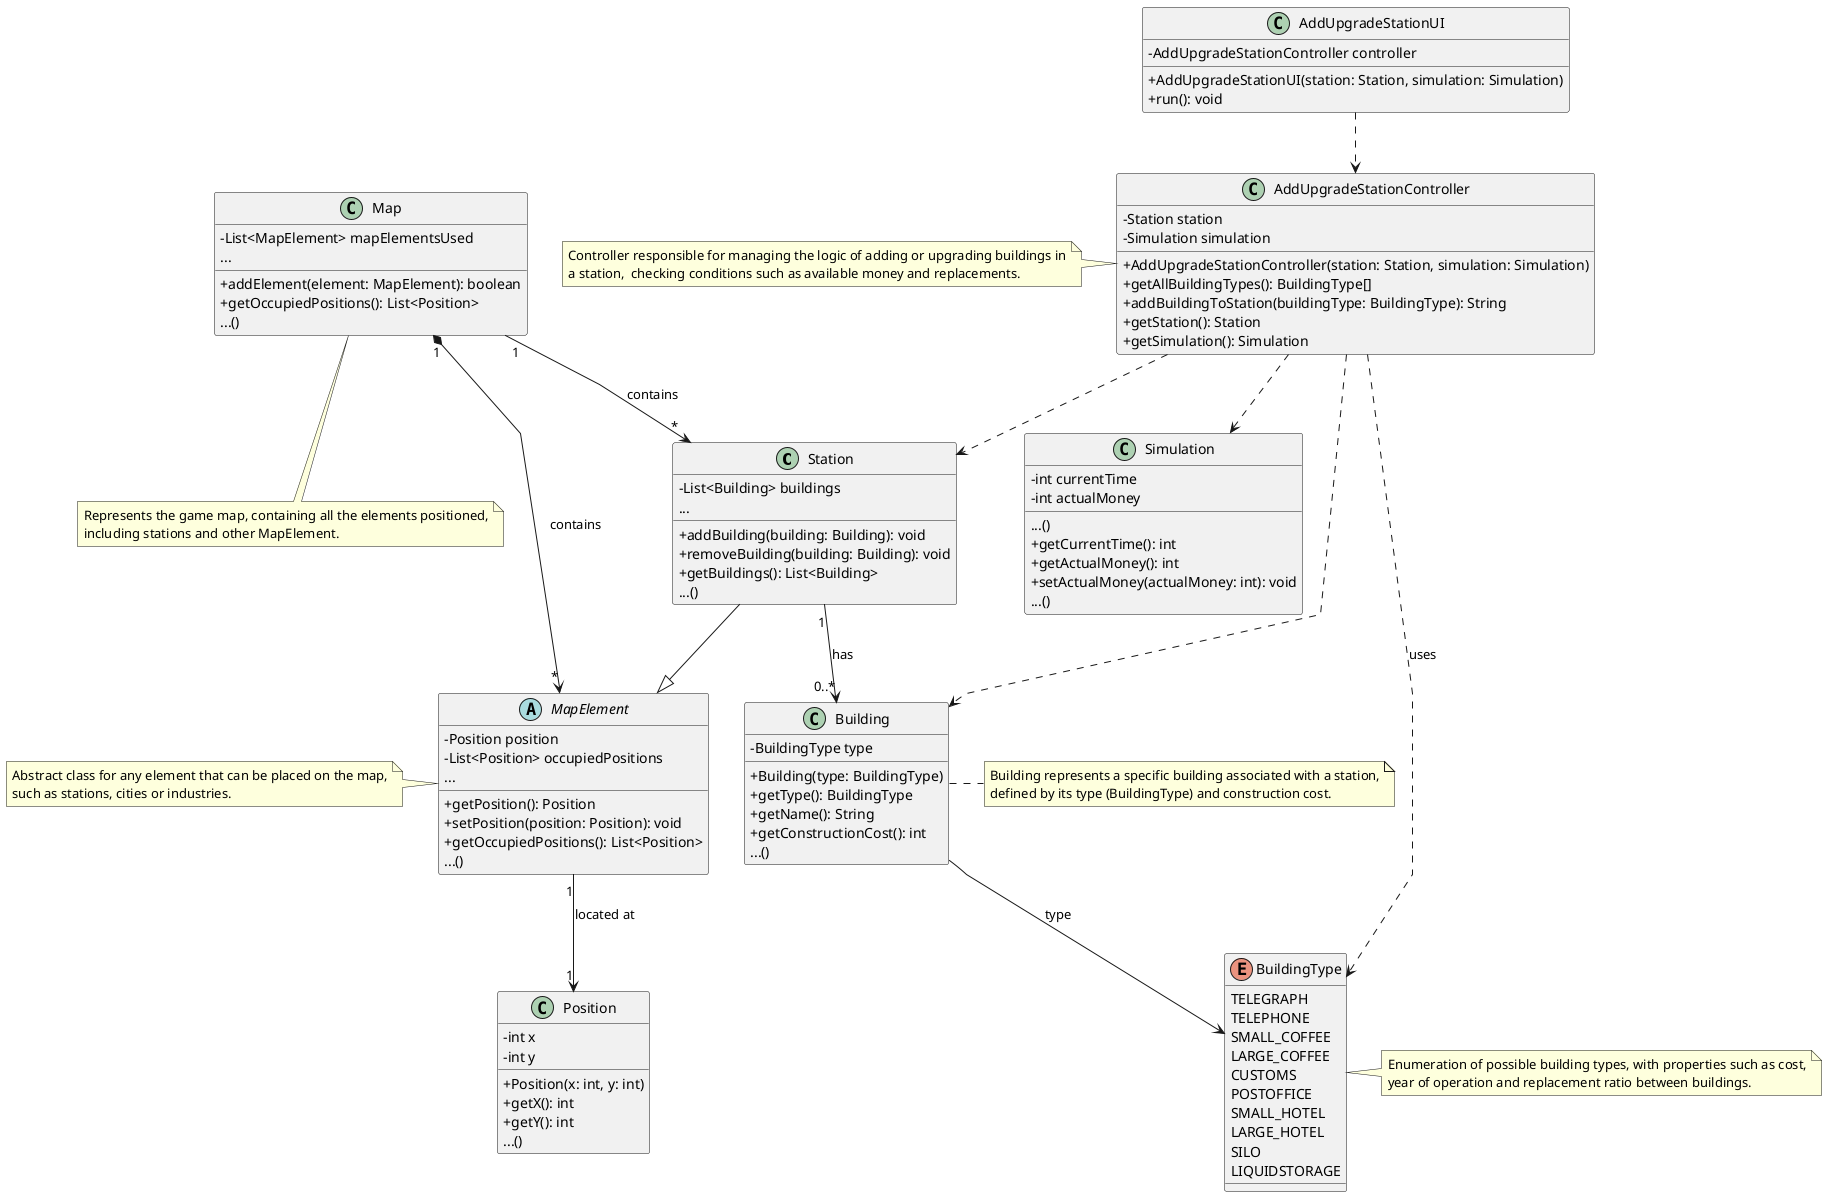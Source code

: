 @startuml
skinparam packageStyle rectangle
skinparam shadowing false
skinparam linetype polyline
skinparam classAttributeIconSize 0

' --- Classes do US06 ---
class Station {
    - List<Building> buildings
    ...
    + addBuilding(building: Building): void
    + removeBuilding(building: Building): void
    + getBuildings(): List<Building>
    ...()
}

class Building {
    - BuildingType type

    + Building(type: BuildingType)
    + getType(): BuildingType
    + getName(): String
    + getConstructionCost(): int
    ...()

}

enum BuildingType {
    TELEGRAPH
    TELEPHONE
    SMALL_COFFEE
    LARGE_COFFEE
    CUSTOMS
    POSTOFFICE
    SMALL_HOTEL
    LARGE_HOTEL
    SILO
    LIQUIDSTORAGE
}

class AddUpgradeStationUI {
  - AddUpgradeStationController controller
  + AddUpgradeStationUI(station: Station, simulation: Simulation)
  + run(): void
}

class AddUpgradeStationController {
  - Station station
  - Simulation simulation
  + AddUpgradeStationController(station: Station, simulation: Simulation)
  + getAllBuildingTypes(): BuildingType[]
  + addBuildingToStation(buildingType: BuildingType): String
  + getStation(): Station
  + getSimulation(): Simulation
}

class Simulation {
    - int currentTime
    - int actualMoney
    ...()
    + getCurrentTime(): int
    + getActualMoney(): int
    + setActualMoney(actualMoney: int): void
    ...()
}

class Map {
    - List<MapElement> mapElementsUsed
    ...
    + addElement(element: MapElement): boolean
    + getOccupiedPositions(): List<Position>
    ...()
}

abstract class MapElement {
    - Position position
    - List<Position> occupiedPositions
    ...
    + getPosition(): Position
    + setPosition(position: Position): void
    + getOccupiedPositions(): List<Position>
    ...()
}

class Position {
    - int x
    - int y
    + Position(x: int, y: int)
    + getX(): int
    + getY(): int
    ...()
}

' --- Relations ---
Station "1" --> "0..*" Building : has
Building --> BuildingType : type
AddUpgradeStationUI ..> AddUpgradeStationController
AddUpgradeStationController ..> Simulation
AddUpgradeStationController ..> BuildingType : uses
AddUpgradeStationController ..> Station
AddUpgradeStationController ..> Building

Station --|> MapElement
Map "1" *--> "*" MapElement : contains
Map "1" --> "*" Station: contains
MapElement "1" --> "1" Position : located at

' --- Notes  ---

note right of Building
    Building represents a specific building associated with a station,
    defined by its type (BuildingType) and construction cost.
end note

note right of BuildingType
    Enumeration of possible building types, with properties such as cost,
    year of operation and replacement ratio between buildings.
end note

note left of AddUpgradeStationController
    Controller responsible for managing the logic of adding or upgrading buildings in
    a station,  checking conditions such as available money and replacements.
end note


note bottom of Map
    Represents the game map, containing all the elements positioned,
    including stations and other MapElement.
end note

note left of MapElement
    Abstract class for any element that can be placed on the map,
    such as stations, cities or industries.
end note

@enduml